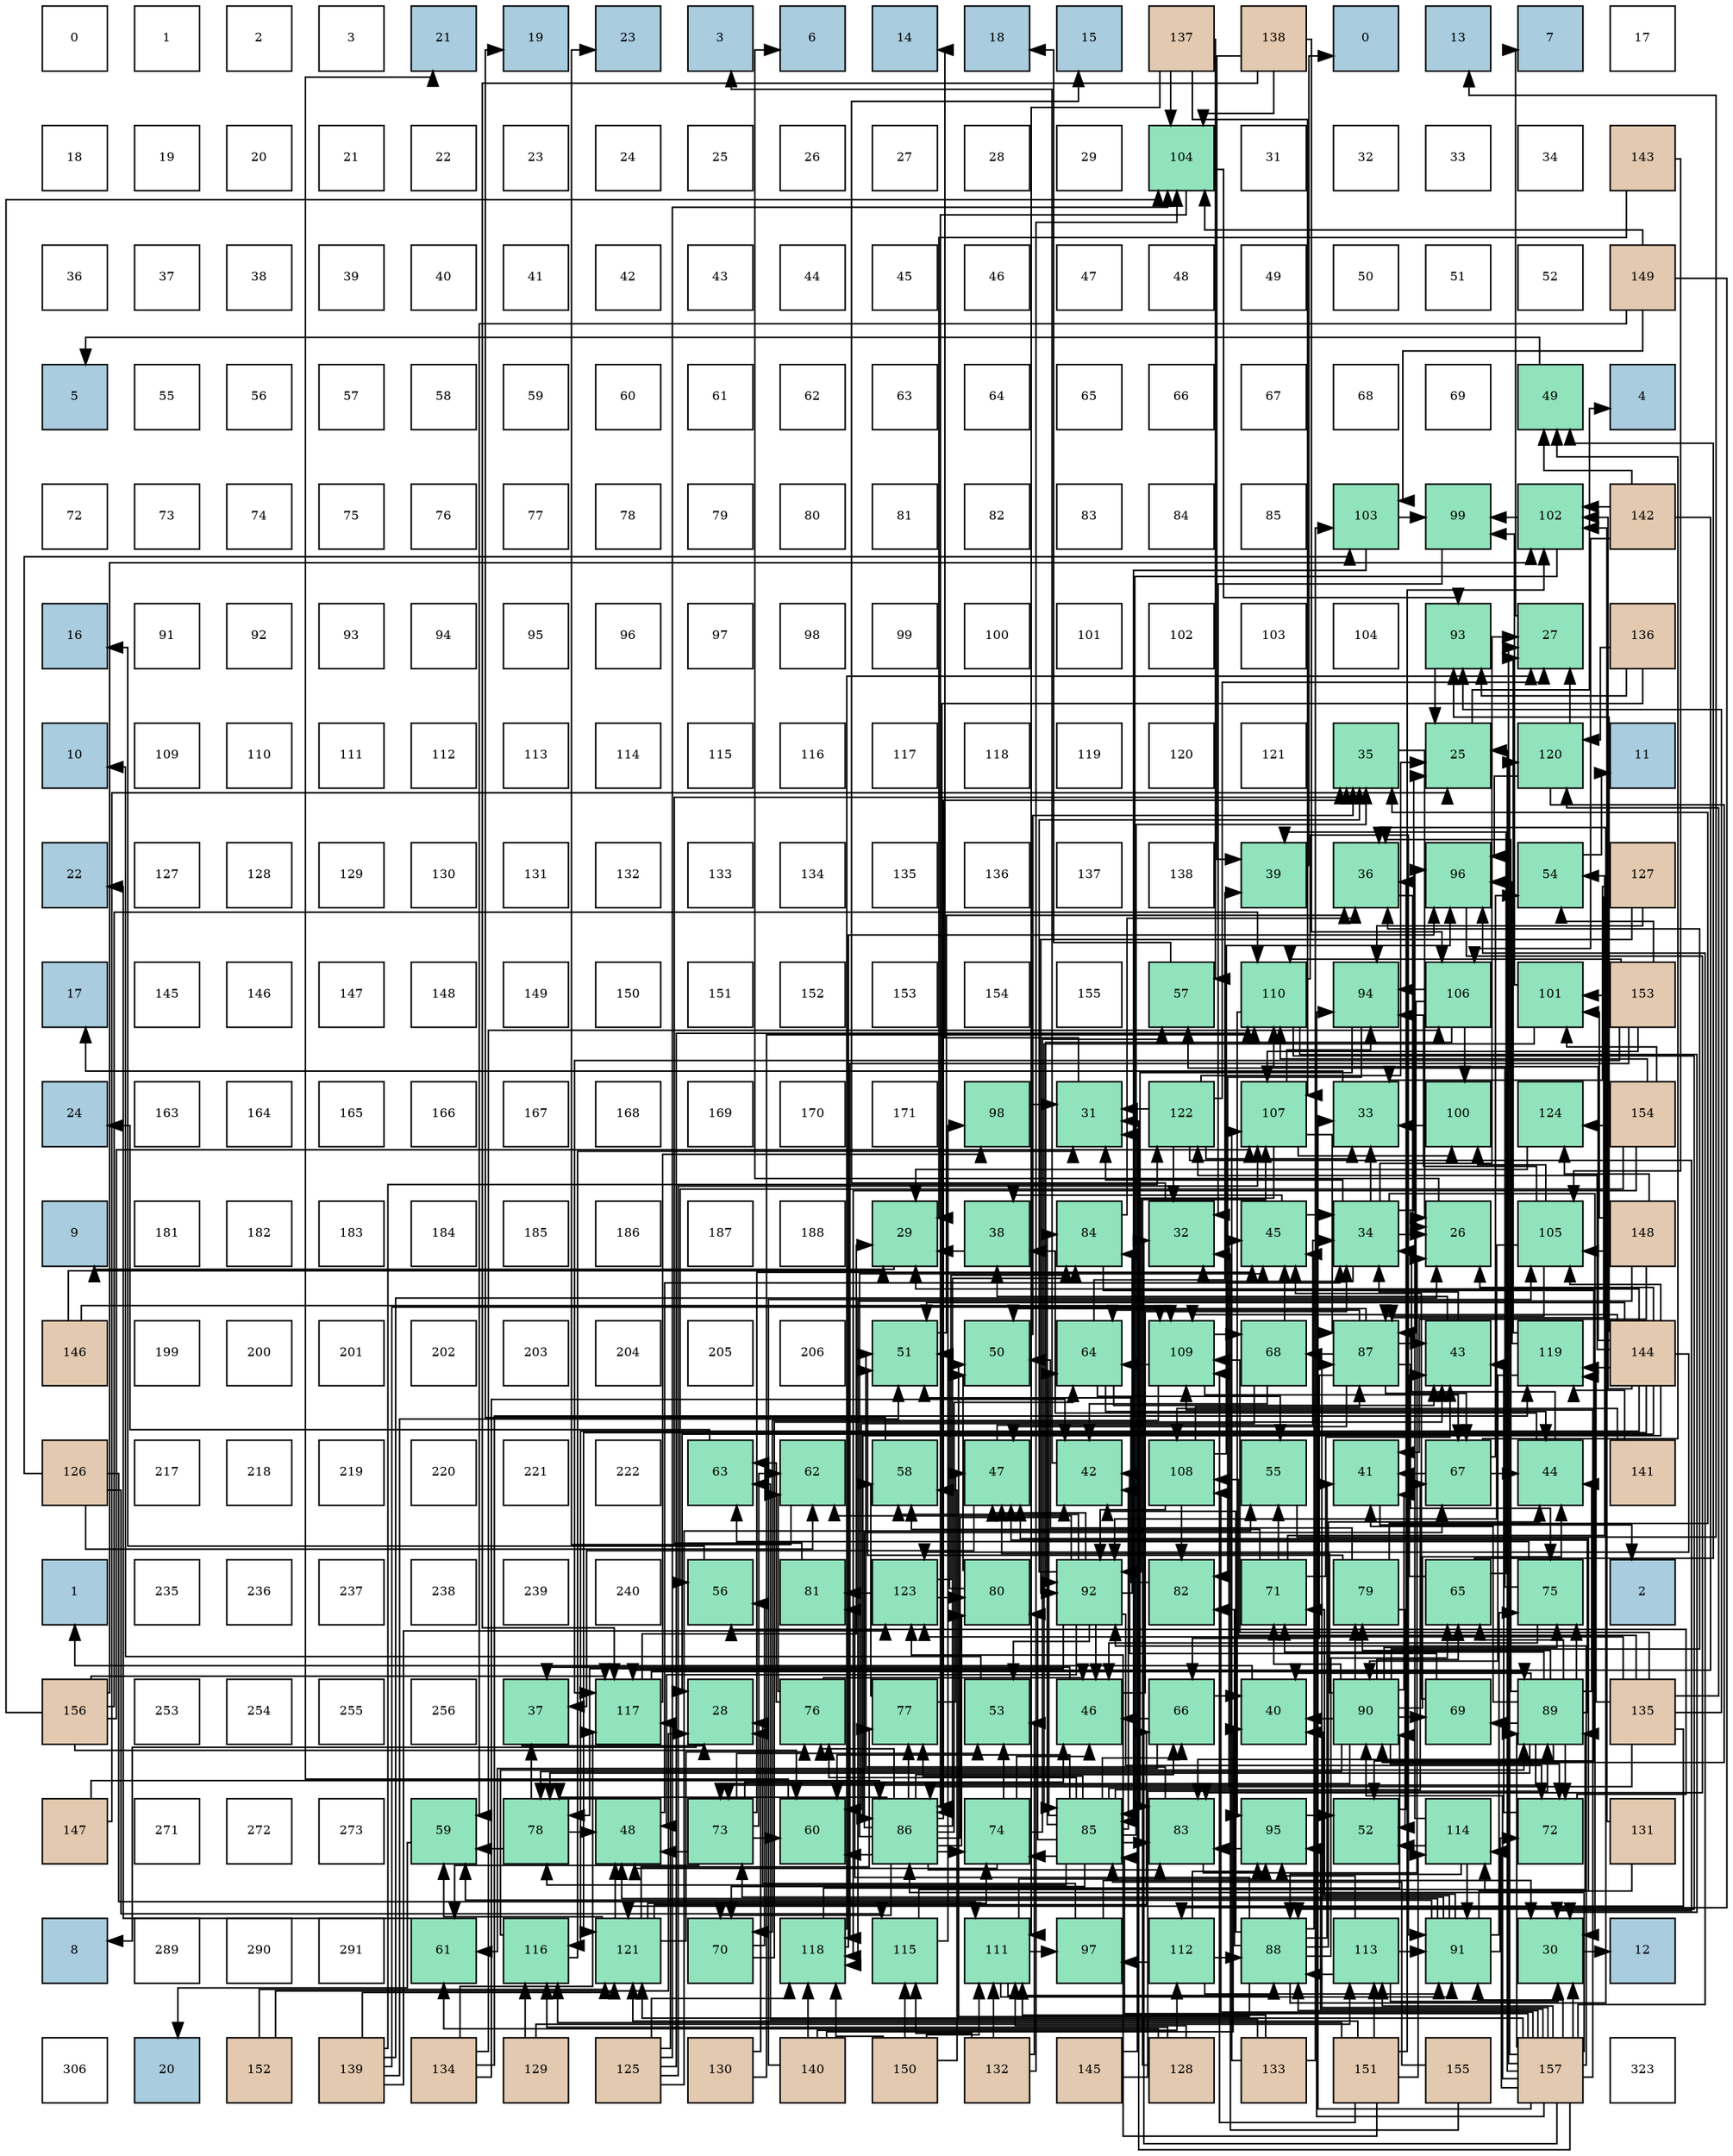 digraph layout{
 rankdir=TB;
 splines=ortho;
 node [style=filled shape=square fixedsize=true width=0.6];
0[label="0", fontsize=8, fillcolor="#ffffff"];
1[label="1", fontsize=8, fillcolor="#ffffff"];
2[label="2", fontsize=8, fillcolor="#ffffff"];
3[label="3", fontsize=8, fillcolor="#ffffff"];
4[label="21", fontsize=8, fillcolor="#a9ccde"];
5[label="19", fontsize=8, fillcolor="#a9ccde"];
6[label="23", fontsize=8, fillcolor="#a9ccde"];
7[label="3", fontsize=8, fillcolor="#a9ccde"];
8[label="6", fontsize=8, fillcolor="#a9ccde"];
9[label="14", fontsize=8, fillcolor="#a9ccde"];
10[label="18", fontsize=8, fillcolor="#a9ccde"];
11[label="15", fontsize=8, fillcolor="#a9ccde"];
12[label="137", fontsize=8, fillcolor="#e3c9af"];
13[label="138", fontsize=8, fillcolor="#e3c9af"];
14[label="0", fontsize=8, fillcolor="#a9ccde"];
15[label="13", fontsize=8, fillcolor="#a9ccde"];
16[label="7", fontsize=8, fillcolor="#a9ccde"];
17[label="17", fontsize=8, fillcolor="#ffffff"];
18[label="18", fontsize=8, fillcolor="#ffffff"];
19[label="19", fontsize=8, fillcolor="#ffffff"];
20[label="20", fontsize=8, fillcolor="#ffffff"];
21[label="21", fontsize=8, fillcolor="#ffffff"];
22[label="22", fontsize=8, fillcolor="#ffffff"];
23[label="23", fontsize=8, fillcolor="#ffffff"];
24[label="24", fontsize=8, fillcolor="#ffffff"];
25[label="25", fontsize=8, fillcolor="#ffffff"];
26[label="26", fontsize=8, fillcolor="#ffffff"];
27[label="27", fontsize=8, fillcolor="#ffffff"];
28[label="28", fontsize=8, fillcolor="#ffffff"];
29[label="29", fontsize=8, fillcolor="#ffffff"];
30[label="104", fontsize=8, fillcolor="#91e3bb"];
31[label="31", fontsize=8, fillcolor="#ffffff"];
32[label="32", fontsize=8, fillcolor="#ffffff"];
33[label="33", fontsize=8, fillcolor="#ffffff"];
34[label="34", fontsize=8, fillcolor="#ffffff"];
35[label="143", fontsize=8, fillcolor="#e3c9af"];
36[label="36", fontsize=8, fillcolor="#ffffff"];
37[label="37", fontsize=8, fillcolor="#ffffff"];
38[label="38", fontsize=8, fillcolor="#ffffff"];
39[label="39", fontsize=8, fillcolor="#ffffff"];
40[label="40", fontsize=8, fillcolor="#ffffff"];
41[label="41", fontsize=8, fillcolor="#ffffff"];
42[label="42", fontsize=8, fillcolor="#ffffff"];
43[label="43", fontsize=8, fillcolor="#ffffff"];
44[label="44", fontsize=8, fillcolor="#ffffff"];
45[label="45", fontsize=8, fillcolor="#ffffff"];
46[label="46", fontsize=8, fillcolor="#ffffff"];
47[label="47", fontsize=8, fillcolor="#ffffff"];
48[label="48", fontsize=8, fillcolor="#ffffff"];
49[label="49", fontsize=8, fillcolor="#ffffff"];
50[label="50", fontsize=8, fillcolor="#ffffff"];
51[label="51", fontsize=8, fillcolor="#ffffff"];
52[label="52", fontsize=8, fillcolor="#ffffff"];
53[label="149", fontsize=8, fillcolor="#e3c9af"];
54[label="5", fontsize=8, fillcolor="#a9ccde"];
55[label="55", fontsize=8, fillcolor="#ffffff"];
56[label="56", fontsize=8, fillcolor="#ffffff"];
57[label="57", fontsize=8, fillcolor="#ffffff"];
58[label="58", fontsize=8, fillcolor="#ffffff"];
59[label="59", fontsize=8, fillcolor="#ffffff"];
60[label="60", fontsize=8, fillcolor="#ffffff"];
61[label="61", fontsize=8, fillcolor="#ffffff"];
62[label="62", fontsize=8, fillcolor="#ffffff"];
63[label="63", fontsize=8, fillcolor="#ffffff"];
64[label="64", fontsize=8, fillcolor="#ffffff"];
65[label="65", fontsize=8, fillcolor="#ffffff"];
66[label="66", fontsize=8, fillcolor="#ffffff"];
67[label="67", fontsize=8, fillcolor="#ffffff"];
68[label="68", fontsize=8, fillcolor="#ffffff"];
69[label="69", fontsize=8, fillcolor="#ffffff"];
70[label="49", fontsize=8, fillcolor="#91e3bb"];
71[label="4", fontsize=8, fillcolor="#a9ccde"];
72[label="72", fontsize=8, fillcolor="#ffffff"];
73[label="73", fontsize=8, fillcolor="#ffffff"];
74[label="74", fontsize=8, fillcolor="#ffffff"];
75[label="75", fontsize=8, fillcolor="#ffffff"];
76[label="76", fontsize=8, fillcolor="#ffffff"];
77[label="77", fontsize=8, fillcolor="#ffffff"];
78[label="78", fontsize=8, fillcolor="#ffffff"];
79[label="79", fontsize=8, fillcolor="#ffffff"];
80[label="80", fontsize=8, fillcolor="#ffffff"];
81[label="81", fontsize=8, fillcolor="#ffffff"];
82[label="82", fontsize=8, fillcolor="#ffffff"];
83[label="83", fontsize=8, fillcolor="#ffffff"];
84[label="84", fontsize=8, fillcolor="#ffffff"];
85[label="85", fontsize=8, fillcolor="#ffffff"];
86[label="103", fontsize=8, fillcolor="#91e3bb"];
87[label="99", fontsize=8, fillcolor="#91e3bb"];
88[label="102", fontsize=8, fillcolor="#91e3bb"];
89[label="142", fontsize=8, fillcolor="#e3c9af"];
90[label="16", fontsize=8, fillcolor="#a9ccde"];
91[label="91", fontsize=8, fillcolor="#ffffff"];
92[label="92", fontsize=8, fillcolor="#ffffff"];
93[label="93", fontsize=8, fillcolor="#ffffff"];
94[label="94", fontsize=8, fillcolor="#ffffff"];
95[label="95", fontsize=8, fillcolor="#ffffff"];
96[label="96", fontsize=8, fillcolor="#ffffff"];
97[label="97", fontsize=8, fillcolor="#ffffff"];
98[label="98", fontsize=8, fillcolor="#ffffff"];
99[label="99", fontsize=8, fillcolor="#ffffff"];
100[label="100", fontsize=8, fillcolor="#ffffff"];
101[label="101", fontsize=8, fillcolor="#ffffff"];
102[label="102", fontsize=8, fillcolor="#ffffff"];
103[label="103", fontsize=8, fillcolor="#ffffff"];
104[label="104", fontsize=8, fillcolor="#ffffff"];
105[label="93", fontsize=8, fillcolor="#91e3bb"];
106[label="27", fontsize=8, fillcolor="#91e3bb"];
107[label="136", fontsize=8, fillcolor="#e3c9af"];
108[label="10", fontsize=8, fillcolor="#a9ccde"];
109[label="109", fontsize=8, fillcolor="#ffffff"];
110[label="110", fontsize=8, fillcolor="#ffffff"];
111[label="111", fontsize=8, fillcolor="#ffffff"];
112[label="112", fontsize=8, fillcolor="#ffffff"];
113[label="113", fontsize=8, fillcolor="#ffffff"];
114[label="114", fontsize=8, fillcolor="#ffffff"];
115[label="115", fontsize=8, fillcolor="#ffffff"];
116[label="116", fontsize=8, fillcolor="#ffffff"];
117[label="117", fontsize=8, fillcolor="#ffffff"];
118[label="118", fontsize=8, fillcolor="#ffffff"];
119[label="119", fontsize=8, fillcolor="#ffffff"];
120[label="120", fontsize=8, fillcolor="#ffffff"];
121[label="121", fontsize=8, fillcolor="#ffffff"];
122[label="35", fontsize=8, fillcolor="#91e3bb"];
123[label="25", fontsize=8, fillcolor="#91e3bb"];
124[label="120", fontsize=8, fillcolor="#91e3bb"];
125[label="11", fontsize=8, fillcolor="#a9ccde"];
126[label="22", fontsize=8, fillcolor="#a9ccde"];
127[label="127", fontsize=8, fillcolor="#ffffff"];
128[label="128", fontsize=8, fillcolor="#ffffff"];
129[label="129", fontsize=8, fillcolor="#ffffff"];
130[label="130", fontsize=8, fillcolor="#ffffff"];
131[label="131", fontsize=8, fillcolor="#ffffff"];
132[label="132", fontsize=8, fillcolor="#ffffff"];
133[label="133", fontsize=8, fillcolor="#ffffff"];
134[label="134", fontsize=8, fillcolor="#ffffff"];
135[label="135", fontsize=8, fillcolor="#ffffff"];
136[label="136", fontsize=8, fillcolor="#ffffff"];
137[label="137", fontsize=8, fillcolor="#ffffff"];
138[label="138", fontsize=8, fillcolor="#ffffff"];
139[label="39", fontsize=8, fillcolor="#91e3bb"];
140[label="36", fontsize=8, fillcolor="#91e3bb"];
141[label="96", fontsize=8, fillcolor="#91e3bb"];
142[label="54", fontsize=8, fillcolor="#91e3bb"];
143[label="127", fontsize=8, fillcolor="#e3c9af"];
144[label="17", fontsize=8, fillcolor="#a9ccde"];
145[label="145", fontsize=8, fillcolor="#ffffff"];
146[label="146", fontsize=8, fillcolor="#ffffff"];
147[label="147", fontsize=8, fillcolor="#ffffff"];
148[label="148", fontsize=8, fillcolor="#ffffff"];
149[label="149", fontsize=8, fillcolor="#ffffff"];
150[label="150", fontsize=8, fillcolor="#ffffff"];
151[label="151", fontsize=8, fillcolor="#ffffff"];
152[label="152", fontsize=8, fillcolor="#ffffff"];
153[label="153", fontsize=8, fillcolor="#ffffff"];
154[label="154", fontsize=8, fillcolor="#ffffff"];
155[label="155", fontsize=8, fillcolor="#ffffff"];
156[label="57", fontsize=8, fillcolor="#91e3bb"];
157[label="110", fontsize=8, fillcolor="#91e3bb"];
158[label="94", fontsize=8, fillcolor="#91e3bb"];
159[label="106", fontsize=8, fillcolor="#91e3bb"];
160[label="101", fontsize=8, fillcolor="#91e3bb"];
161[label="153", fontsize=8, fillcolor="#e3c9af"];
162[label="24", fontsize=8, fillcolor="#a9ccde"];
163[label="163", fontsize=8, fillcolor="#ffffff"];
164[label="164", fontsize=8, fillcolor="#ffffff"];
165[label="165", fontsize=8, fillcolor="#ffffff"];
166[label="166", fontsize=8, fillcolor="#ffffff"];
167[label="167", fontsize=8, fillcolor="#ffffff"];
168[label="168", fontsize=8, fillcolor="#ffffff"];
169[label="169", fontsize=8, fillcolor="#ffffff"];
170[label="170", fontsize=8, fillcolor="#ffffff"];
171[label="171", fontsize=8, fillcolor="#ffffff"];
172[label="98", fontsize=8, fillcolor="#91e3bb"];
173[label="31", fontsize=8, fillcolor="#91e3bb"];
174[label="122", fontsize=8, fillcolor="#91e3bb"];
175[label="107", fontsize=8, fillcolor="#91e3bb"];
176[label="33", fontsize=8, fillcolor="#91e3bb"];
177[label="100", fontsize=8, fillcolor="#91e3bb"];
178[label="124", fontsize=8, fillcolor="#91e3bb"];
179[label="154", fontsize=8, fillcolor="#e3c9af"];
180[label="9", fontsize=8, fillcolor="#a9ccde"];
181[label="181", fontsize=8, fillcolor="#ffffff"];
182[label="182", fontsize=8, fillcolor="#ffffff"];
183[label="183", fontsize=8, fillcolor="#ffffff"];
184[label="184", fontsize=8, fillcolor="#ffffff"];
185[label="185", fontsize=8, fillcolor="#ffffff"];
186[label="186", fontsize=8, fillcolor="#ffffff"];
187[label="187", fontsize=8, fillcolor="#ffffff"];
188[label="188", fontsize=8, fillcolor="#ffffff"];
189[label="29", fontsize=8, fillcolor="#91e3bb"];
190[label="38", fontsize=8, fillcolor="#91e3bb"];
191[label="84", fontsize=8, fillcolor="#91e3bb"];
192[label="32", fontsize=8, fillcolor="#91e3bb"];
193[label="45", fontsize=8, fillcolor="#91e3bb"];
194[label="34", fontsize=8, fillcolor="#91e3bb"];
195[label="26", fontsize=8, fillcolor="#91e3bb"];
196[label="105", fontsize=8, fillcolor="#91e3bb"];
197[label="148", fontsize=8, fillcolor="#e3c9af"];
198[label="146", fontsize=8, fillcolor="#e3c9af"];
199[label="199", fontsize=8, fillcolor="#ffffff"];
200[label="200", fontsize=8, fillcolor="#ffffff"];
201[label="201", fontsize=8, fillcolor="#ffffff"];
202[label="202", fontsize=8, fillcolor="#ffffff"];
203[label="203", fontsize=8, fillcolor="#ffffff"];
204[label="204", fontsize=8, fillcolor="#ffffff"];
205[label="205", fontsize=8, fillcolor="#ffffff"];
206[label="206", fontsize=8, fillcolor="#ffffff"];
207[label="51", fontsize=8, fillcolor="#91e3bb"];
208[label="50", fontsize=8, fillcolor="#91e3bb"];
209[label="64", fontsize=8, fillcolor="#91e3bb"];
210[label="109", fontsize=8, fillcolor="#91e3bb"];
211[label="68", fontsize=8, fillcolor="#91e3bb"];
212[label="87", fontsize=8, fillcolor="#91e3bb"];
213[label="43", fontsize=8, fillcolor="#91e3bb"];
214[label="119", fontsize=8, fillcolor="#91e3bb"];
215[label="144", fontsize=8, fillcolor="#e3c9af"];
216[label="126", fontsize=8, fillcolor="#e3c9af"];
217[label="217", fontsize=8, fillcolor="#ffffff"];
218[label="218", fontsize=8, fillcolor="#ffffff"];
219[label="219", fontsize=8, fillcolor="#ffffff"];
220[label="220", fontsize=8, fillcolor="#ffffff"];
221[label="221", fontsize=8, fillcolor="#ffffff"];
222[label="222", fontsize=8, fillcolor="#ffffff"];
223[label="63", fontsize=8, fillcolor="#91e3bb"];
224[label="62", fontsize=8, fillcolor="#91e3bb"];
225[label="58", fontsize=8, fillcolor="#91e3bb"];
226[label="47", fontsize=8, fillcolor="#91e3bb"];
227[label="42", fontsize=8, fillcolor="#91e3bb"];
228[label="108", fontsize=8, fillcolor="#91e3bb"];
229[label="55", fontsize=8, fillcolor="#91e3bb"];
230[label="41", fontsize=8, fillcolor="#91e3bb"];
231[label="67", fontsize=8, fillcolor="#91e3bb"];
232[label="44", fontsize=8, fillcolor="#91e3bb"];
233[label="141", fontsize=8, fillcolor="#e3c9af"];
234[label="1", fontsize=8, fillcolor="#a9ccde"];
235[label="235", fontsize=8, fillcolor="#ffffff"];
236[label="236", fontsize=8, fillcolor="#ffffff"];
237[label="237", fontsize=8, fillcolor="#ffffff"];
238[label="238", fontsize=8, fillcolor="#ffffff"];
239[label="239", fontsize=8, fillcolor="#ffffff"];
240[label="240", fontsize=8, fillcolor="#ffffff"];
241[label="56", fontsize=8, fillcolor="#91e3bb"];
242[label="81", fontsize=8, fillcolor="#91e3bb"];
243[label="123", fontsize=8, fillcolor="#91e3bb"];
244[label="80", fontsize=8, fillcolor="#91e3bb"];
245[label="92", fontsize=8, fillcolor="#91e3bb"];
246[label="82", fontsize=8, fillcolor="#91e3bb"];
247[label="71", fontsize=8, fillcolor="#91e3bb"];
248[label="79", fontsize=8, fillcolor="#91e3bb"];
249[label="65", fontsize=8, fillcolor="#91e3bb"];
250[label="75", fontsize=8, fillcolor="#91e3bb"];
251[label="2", fontsize=8, fillcolor="#a9ccde"];
252[label="156", fontsize=8, fillcolor="#e3c9af"];
253[label="253", fontsize=8, fillcolor="#ffffff"];
254[label="254", fontsize=8, fillcolor="#ffffff"];
255[label="255", fontsize=8, fillcolor="#ffffff"];
256[label="256", fontsize=8, fillcolor="#ffffff"];
257[label="37", fontsize=8, fillcolor="#91e3bb"];
258[label="117", fontsize=8, fillcolor="#91e3bb"];
259[label="28", fontsize=8, fillcolor="#91e3bb"];
260[label="76", fontsize=8, fillcolor="#91e3bb"];
261[label="77", fontsize=8, fillcolor="#91e3bb"];
262[label="53", fontsize=8, fillcolor="#91e3bb"];
263[label="46", fontsize=8, fillcolor="#91e3bb"];
264[label="66", fontsize=8, fillcolor="#91e3bb"];
265[label="40", fontsize=8, fillcolor="#91e3bb"];
266[label="90", fontsize=8, fillcolor="#91e3bb"];
267[label="69", fontsize=8, fillcolor="#91e3bb"];
268[label="89", fontsize=8, fillcolor="#91e3bb"];
269[label="135", fontsize=8, fillcolor="#e3c9af"];
270[label="147", fontsize=8, fillcolor="#e3c9af"];
271[label="271", fontsize=8, fillcolor="#ffffff"];
272[label="272", fontsize=8, fillcolor="#ffffff"];
273[label="273", fontsize=8, fillcolor="#ffffff"];
274[label="59", fontsize=8, fillcolor="#91e3bb"];
275[label="78", fontsize=8, fillcolor="#91e3bb"];
276[label="48", fontsize=8, fillcolor="#91e3bb"];
277[label="73", fontsize=8, fillcolor="#91e3bb"];
278[label="60", fontsize=8, fillcolor="#91e3bb"];
279[label="86", fontsize=8, fillcolor="#91e3bb"];
280[label="74", fontsize=8, fillcolor="#91e3bb"];
281[label="85", fontsize=8, fillcolor="#91e3bb"];
282[label="83", fontsize=8, fillcolor="#91e3bb"];
283[label="95", fontsize=8, fillcolor="#91e3bb"];
284[label="52", fontsize=8, fillcolor="#91e3bb"];
285[label="114", fontsize=8, fillcolor="#91e3bb"];
286[label="72", fontsize=8, fillcolor="#91e3bb"];
287[label="131", fontsize=8, fillcolor="#e3c9af"];
288[label="8", fontsize=8, fillcolor="#a9ccde"];
289[label="289", fontsize=8, fillcolor="#ffffff"];
290[label="290", fontsize=8, fillcolor="#ffffff"];
291[label="291", fontsize=8, fillcolor="#ffffff"];
292[label="61", fontsize=8, fillcolor="#91e3bb"];
293[label="116", fontsize=8, fillcolor="#91e3bb"];
294[label="121", fontsize=8, fillcolor="#91e3bb"];
295[label="70", fontsize=8, fillcolor="#91e3bb"];
296[label="118", fontsize=8, fillcolor="#91e3bb"];
297[label="115", fontsize=8, fillcolor="#91e3bb"];
298[label="111", fontsize=8, fillcolor="#91e3bb"];
299[label="97", fontsize=8, fillcolor="#91e3bb"];
300[label="112", fontsize=8, fillcolor="#91e3bb"];
301[label="88", fontsize=8, fillcolor="#91e3bb"];
302[label="113", fontsize=8, fillcolor="#91e3bb"];
303[label="91", fontsize=8, fillcolor="#91e3bb"];
304[label="30", fontsize=8, fillcolor="#91e3bb"];
305[label="12", fontsize=8, fillcolor="#a9ccde"];
306[label="306", fontsize=8, fillcolor="#ffffff"];
307[label="20", fontsize=8, fillcolor="#a9ccde"];
308[label="152", fontsize=8, fillcolor="#e3c9af"];
309[label="139", fontsize=8, fillcolor="#e3c9af"];
310[label="134", fontsize=8, fillcolor="#e3c9af"];
311[label="129", fontsize=8, fillcolor="#e3c9af"];
312[label="125", fontsize=8, fillcolor="#e3c9af"];
313[label="130", fontsize=8, fillcolor="#e3c9af"];
314[label="140", fontsize=8, fillcolor="#e3c9af"];
315[label="150", fontsize=8, fillcolor="#e3c9af"];
316[label="132", fontsize=8, fillcolor="#e3c9af"];
317[label="145", fontsize=8, fillcolor="#e3c9af"];
318[label="128", fontsize=8, fillcolor="#e3c9af"];
319[label="133", fontsize=8, fillcolor="#e3c9af"];
320[label="151", fontsize=8, fillcolor="#e3c9af"];
321[label="155", fontsize=8, fillcolor="#e3c9af"];
322[label="157", fontsize=8, fillcolor="#e3c9af"];
323[label="323", fontsize=8, fillcolor="#ffffff"];
edge [constraint=false, style=vis];123 -> 71;
195 -> 8;
106 -> 16;
259 -> 288;
189 -> 180;
304 -> 305;
173 -> 9;
192 -> 11;
176 -> 144;
194 -> 123;
194 -> 195;
194 -> 106;
194 -> 304;
194 -> 173;
194 -> 192;
194 -> 176;
122 -> 195;
140 -> 195;
257 -> 259;
190 -> 189;
139 -> 14;
265 -> 234;
230 -> 251;
227 -> 7;
213 -> 194;
213 -> 190;
232 -> 194;
232 -> 190;
193 -> 194;
193 -> 190;
263 -> 194;
263 -> 257;
226 -> 194;
226 -> 257;
276 -> 194;
276 -> 257;
70 -> 54;
208 -> 122;
207 -> 140;
284 -> 140;
262 -> 108;
142 -> 125;
229 -> 15;
241 -> 90;
156 -> 10;
225 -> 5;
274 -> 307;
278 -> 4;
292 -> 126;
224 -> 6;
223 -> 162;
209 -> 139;
209 -> 213;
209 -> 232;
209 -> 229;
249 -> 139;
249 -> 213;
249 -> 70;
264 -> 265;
264 -> 263;
264 -> 292;
231 -> 230;
231 -> 232;
231 -> 70;
231 -> 142;
211 -> 227;
211 -> 193;
211 -> 278;
267 -> 227;
267 -> 193;
295 -> 213;
295 -> 241;
247 -> 213;
247 -> 142;
247 -> 229;
247 -> 225;
286 -> 213;
286 -> 241;
277 -> 193;
277 -> 263;
277 -> 276;
277 -> 262;
277 -> 278;
277 -> 292;
277 -> 224;
280 -> 263;
280 -> 276;
280 -> 262;
280 -> 156;
250 -> 263;
250 -> 156;
250 -> 223;
260 -> 263;
260 -> 224;
260 -> 223;
261 -> 226;
261 -> 225;
275 -> 276;
275 -> 274;
248 -> 122;
248 -> 208;
248 -> 207;
248 -> 284;
244 -> 208;
244 -> 207;
242 -> 122;
246 -> 207;
282 -> 195;
282 -> 207;
191 -> 140;
191 -> 284;
281 -> 122;
281 -> 227;
281 -> 193;
281 -> 278;
281 -> 209;
281 -> 264;
281 -> 231;
281 -> 295;
281 -> 280;
281 -> 260;
281 -> 261;
281 -> 275;
281 -> 244;
281 -> 282;
281 -> 191;
279 -> 122;
279 -> 227;
279 -> 193;
279 -> 278;
279 -> 209;
279 -> 264;
279 -> 231;
279 -> 295;
279 -> 280;
279 -> 260;
279 -> 261;
279 -> 275;
279 -> 244;
279 -> 282;
279 -> 191;
212 -> 213;
212 -> 226;
212 -> 208;
212 -> 209;
212 -> 264;
212 -> 231;
212 -> 211;
212 -> 250;
301 -> 140;
301 -> 230;
301 -> 227;
301 -> 232;
301 -> 193;
301 -> 208;
301 -> 249;
301 -> 242;
301 -> 246;
268 -> 140;
268 -> 265;
268 -> 230;
268 -> 232;
268 -> 226;
268 -> 249;
268 -> 267;
268 -> 247;
268 -> 286;
268 -> 277;
268 -> 250;
268 -> 275;
268 -> 248;
268 -> 282;
266 -> 140;
266 -> 265;
266 -> 230;
266 -> 232;
266 -> 226;
266 -> 249;
266 -> 267;
266 -> 247;
266 -> 286;
266 -> 277;
266 -> 250;
266 -> 275;
266 -> 248;
303 -> 265;
303 -> 226;
303 -> 276;
303 -> 274;
303 -> 247;
303 -> 286;
303 -> 277;
303 -> 250;
245 -> 122;
245 -> 263;
245 -> 226;
245 -> 276;
245 -> 262;
245 -> 225;
245 -> 224;
245 -> 286;
245 -> 275;
245 -> 191;
105 -> 123;
158 -> 246;
158 -> 282;
283 -> 284;
283 -> 282;
141 -> 282;
299 -> 259;
299 -> 304;
172 -> 173;
87 -> 192;
177 -> 176;
160 -> 281;
160 -> 87;
88 -> 281;
88 -> 87;
86 -> 281;
86 -> 87;
30 -> 279;
30 -> 105;
196 -> 212;
196 -> 245;
196 -> 158;
196 -> 177;
159 -> 212;
159 -> 245;
159 -> 158;
159 -> 177;
175 -> 212;
175 -> 245;
175 -> 158;
175 -> 177;
228 -> 246;
228 -> 212;
228 -> 245;
228 -> 141;
210 -> 209;
210 -> 231;
210 -> 211;
210 -> 295;
157 -> 304;
157 -> 301;
157 -> 303;
157 -> 283;
298 -> 301;
298 -> 303;
298 -> 283;
298 -> 299;
300 -> 301;
300 -> 303;
300 -> 283;
300 -> 299;
302 -> 304;
302 -> 301;
302 -> 303;
302 -> 283;
285 -> 284;
285 -> 301;
285 -> 303;
285 -> 141;
297 -> 268;
297 -> 172;
293 -> 173;
293 -> 268;
258 -> 189;
258 -> 268;
258 -> 172;
296 -> 106;
296 -> 266;
296 -> 141;
214 -> 106;
214 -> 266;
214 -> 141;
124 -> 106;
124 -> 266;
124 -> 141;
294 -> 276;
294 -> 274;
294 -> 264;
294 -> 280;
294 -> 260;
294 -> 261;
174 -> 123;
174 -> 106;
174 -> 304;
174 -> 173;
174 -> 192;
174 -> 176;
243 -> 244;
243 -> 242;
243 -> 191;
178 -> 189;
312 -> 229;
312 -> 30;
312 -> 175;
312 -> 157;
312 -> 258;
312 -> 296;
216 -> 224;
216 -> 86;
216 -> 298;
216 -> 297;
143 -> 176;
143 -> 212;
143 -> 245;
143 -> 158;
318 -> 292;
318 -> 175;
318 -> 298;
318 -> 293;
311 -> 302;
311 -> 293;
313 -> 259;
313 -> 157;
287 -> 88;
287 -> 285;
316 -> 262;
316 -> 30;
316 -> 298;
316 -> 297;
319 -> 223;
319 -> 86;
319 -> 175;
319 -> 298;
310 -> 227;
310 -> 159;
310 -> 258;
310 -> 214;
269 -> 279;
269 -> 105;
269 -> 228;
269 -> 210;
269 -> 214;
269 -> 124;
269 -> 294;
269 -> 243;
107 -> 279;
107 -> 105;
107 -> 124;
12 -> 156;
12 -> 30;
12 -> 175;
12 -> 298;
13 -> 139;
13 -> 30;
13 -> 159;
13 -> 258;
309 -> 195;
309 -> 207;
309 -> 210;
309 -> 294;
309 -> 174;
309 -> 243;
314 -> 265;
314 -> 196;
314 -> 300;
314 -> 296;
233 -> 228;
233 -> 214;
89 -> 70;
89 -> 88;
89 -> 159;
89 -> 258;
35 -> 189;
35 -> 196;
215 -> 195;
215 -> 259;
215 -> 189;
215 -> 207;
215 -> 279;
215 -> 105;
215 -> 88;
215 -> 196;
215 -> 210;
215 -> 157;
215 -> 293;
215 -> 214;
215 -> 294;
215 -> 174;
215 -> 243;
317 -> 173;
317 -> 268;
198 -> 189;
198 -> 210;
270 -> 123;
270 -> 279;
197 -> 230;
197 -> 160;
197 -> 196;
197 -> 296;
197 -> 178;
53 -> 274;
53 -> 86;
53 -> 30;
53 -> 300;
315 -> 225;
315 -> 298;
315 -> 297;
315 -> 296;
320 -> 88;
320 -> 210;
320 -> 302;
320 -> 285;
320 -> 293;
320 -> 294;
320 -> 243;
308 -> 259;
308 -> 294;
161 -> 142;
161 -> 160;
161 -> 175;
161 -> 157;
161 -> 258;
161 -> 296;
179 -> 241;
179 -> 160;
179 -> 157;
179 -> 296;
179 -> 178;
321 -> 192;
321 -> 281;
252 -> 278;
252 -> 88;
252 -> 30;
252 -> 175;
252 -> 157;
252 -> 258;
322 -> 123;
322 -> 106;
322 -> 304;
322 -> 173;
322 -> 192;
322 -> 176;
322 -> 281;
322 -> 279;
322 -> 212;
322 -> 301;
322 -> 268;
322 -> 266;
322 -> 303;
322 -> 245;
322 -> 158;
322 -> 283;
322 -> 141;
322 -> 228;
322 -> 210;
322 -> 302;
322 -> 285;
322 -> 124;
322 -> 294;
edge [constraint=true, style=invis];
0 -> 18 -> 36 -> 54 -> 72 -> 90 -> 108 -> 126 -> 144 -> 162 -> 180 -> 198 -> 216 -> 234 -> 252 -> 270 -> 288 -> 306;
1 -> 19 -> 37 -> 55 -> 73 -> 91 -> 109 -> 127 -> 145 -> 163 -> 181 -> 199 -> 217 -> 235 -> 253 -> 271 -> 289 -> 307;
2 -> 20 -> 38 -> 56 -> 74 -> 92 -> 110 -> 128 -> 146 -> 164 -> 182 -> 200 -> 218 -> 236 -> 254 -> 272 -> 290 -> 308;
3 -> 21 -> 39 -> 57 -> 75 -> 93 -> 111 -> 129 -> 147 -> 165 -> 183 -> 201 -> 219 -> 237 -> 255 -> 273 -> 291 -> 309;
4 -> 22 -> 40 -> 58 -> 76 -> 94 -> 112 -> 130 -> 148 -> 166 -> 184 -> 202 -> 220 -> 238 -> 256 -> 274 -> 292 -> 310;
5 -> 23 -> 41 -> 59 -> 77 -> 95 -> 113 -> 131 -> 149 -> 167 -> 185 -> 203 -> 221 -> 239 -> 257 -> 275 -> 293 -> 311;
6 -> 24 -> 42 -> 60 -> 78 -> 96 -> 114 -> 132 -> 150 -> 168 -> 186 -> 204 -> 222 -> 240 -> 258 -> 276 -> 294 -> 312;
7 -> 25 -> 43 -> 61 -> 79 -> 97 -> 115 -> 133 -> 151 -> 169 -> 187 -> 205 -> 223 -> 241 -> 259 -> 277 -> 295 -> 313;
8 -> 26 -> 44 -> 62 -> 80 -> 98 -> 116 -> 134 -> 152 -> 170 -> 188 -> 206 -> 224 -> 242 -> 260 -> 278 -> 296 -> 314;
9 -> 27 -> 45 -> 63 -> 81 -> 99 -> 117 -> 135 -> 153 -> 171 -> 189 -> 207 -> 225 -> 243 -> 261 -> 279 -> 297 -> 315;
10 -> 28 -> 46 -> 64 -> 82 -> 100 -> 118 -> 136 -> 154 -> 172 -> 190 -> 208 -> 226 -> 244 -> 262 -> 280 -> 298 -> 316;
11 -> 29 -> 47 -> 65 -> 83 -> 101 -> 119 -> 137 -> 155 -> 173 -> 191 -> 209 -> 227 -> 245 -> 263 -> 281 -> 299 -> 317;
12 -> 30 -> 48 -> 66 -> 84 -> 102 -> 120 -> 138 -> 156 -> 174 -> 192 -> 210 -> 228 -> 246 -> 264 -> 282 -> 300 -> 318;
13 -> 31 -> 49 -> 67 -> 85 -> 103 -> 121 -> 139 -> 157 -> 175 -> 193 -> 211 -> 229 -> 247 -> 265 -> 283 -> 301 -> 319;
14 -> 32 -> 50 -> 68 -> 86 -> 104 -> 122 -> 140 -> 158 -> 176 -> 194 -> 212 -> 230 -> 248 -> 266 -> 284 -> 302 -> 320;
15 -> 33 -> 51 -> 69 -> 87 -> 105 -> 123 -> 141 -> 159 -> 177 -> 195 -> 213 -> 231 -> 249 -> 267 -> 285 -> 303 -> 321;
16 -> 34 -> 52 -> 70 -> 88 -> 106 -> 124 -> 142 -> 160 -> 178 -> 196 -> 214 -> 232 -> 250 -> 268 -> 286 -> 304 -> 322;
17 -> 35 -> 53 -> 71 -> 89 -> 107 -> 125 -> 143 -> 161 -> 179 -> 197 -> 215 -> 233 -> 251 -> 269 -> 287 -> 305 -> 323;
rank = same {0 -> 1 -> 2 -> 3 -> 4 -> 5 -> 6 -> 7 -> 8 -> 9 -> 10 -> 11 -> 12 -> 13 -> 14 -> 15 -> 16 -> 17};
rank = same {18 -> 19 -> 20 -> 21 -> 22 -> 23 -> 24 -> 25 -> 26 -> 27 -> 28 -> 29 -> 30 -> 31 -> 32 -> 33 -> 34 -> 35};
rank = same {36 -> 37 -> 38 -> 39 -> 40 -> 41 -> 42 -> 43 -> 44 -> 45 -> 46 -> 47 -> 48 -> 49 -> 50 -> 51 -> 52 -> 53};
rank = same {54 -> 55 -> 56 -> 57 -> 58 -> 59 -> 60 -> 61 -> 62 -> 63 -> 64 -> 65 -> 66 -> 67 -> 68 -> 69 -> 70 -> 71};
rank = same {72 -> 73 -> 74 -> 75 -> 76 -> 77 -> 78 -> 79 -> 80 -> 81 -> 82 -> 83 -> 84 -> 85 -> 86 -> 87 -> 88 -> 89};
rank = same {90 -> 91 -> 92 -> 93 -> 94 -> 95 -> 96 -> 97 -> 98 -> 99 -> 100 -> 101 -> 102 -> 103 -> 104 -> 105 -> 106 -> 107};
rank = same {108 -> 109 -> 110 -> 111 -> 112 -> 113 -> 114 -> 115 -> 116 -> 117 -> 118 -> 119 -> 120 -> 121 -> 122 -> 123 -> 124 -> 125};
rank = same {126 -> 127 -> 128 -> 129 -> 130 -> 131 -> 132 -> 133 -> 134 -> 135 -> 136 -> 137 -> 138 -> 139 -> 140 -> 141 -> 142 -> 143};
rank = same {144 -> 145 -> 146 -> 147 -> 148 -> 149 -> 150 -> 151 -> 152 -> 153 -> 154 -> 155 -> 156 -> 157 -> 158 -> 159 -> 160 -> 161};
rank = same {162 -> 163 -> 164 -> 165 -> 166 -> 167 -> 168 -> 169 -> 170 -> 171 -> 172 -> 173 -> 174 -> 175 -> 176 -> 177 -> 178 -> 179};
rank = same {180 -> 181 -> 182 -> 183 -> 184 -> 185 -> 186 -> 187 -> 188 -> 189 -> 190 -> 191 -> 192 -> 193 -> 194 -> 195 -> 196 -> 197};
rank = same {198 -> 199 -> 200 -> 201 -> 202 -> 203 -> 204 -> 205 -> 206 -> 207 -> 208 -> 209 -> 210 -> 211 -> 212 -> 213 -> 214 -> 215};
rank = same {216 -> 217 -> 218 -> 219 -> 220 -> 221 -> 222 -> 223 -> 224 -> 225 -> 226 -> 227 -> 228 -> 229 -> 230 -> 231 -> 232 -> 233};
rank = same {234 -> 235 -> 236 -> 237 -> 238 -> 239 -> 240 -> 241 -> 242 -> 243 -> 244 -> 245 -> 246 -> 247 -> 248 -> 249 -> 250 -> 251};
rank = same {252 -> 253 -> 254 -> 255 -> 256 -> 257 -> 258 -> 259 -> 260 -> 261 -> 262 -> 263 -> 264 -> 265 -> 266 -> 267 -> 268 -> 269};
rank = same {270 -> 271 -> 272 -> 273 -> 274 -> 275 -> 276 -> 277 -> 278 -> 279 -> 280 -> 281 -> 282 -> 283 -> 284 -> 285 -> 286 -> 287};
rank = same {288 -> 289 -> 290 -> 291 -> 292 -> 293 -> 294 -> 295 -> 296 -> 297 -> 298 -> 299 -> 300 -> 301 -> 302 -> 303 -> 304 -> 305};
rank = same {306 -> 307 -> 308 -> 309 -> 310 -> 311 -> 312 -> 313 -> 314 -> 315 -> 316 -> 317 -> 318 -> 319 -> 320 -> 321 -> 322 -> 323};
}